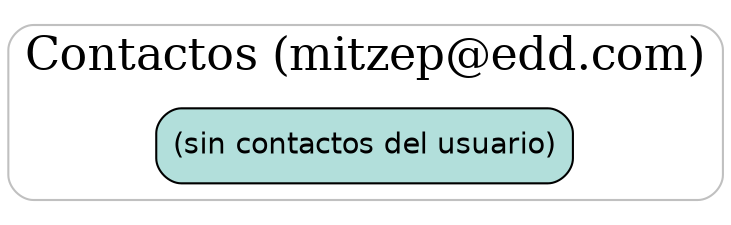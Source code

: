 digraph Contactos {
  graph [splines=ortho, bgcolor="white"];
  rankdir=LR;
  node [shape=box, style="rounded,filled", fillcolor="#B2DFDB", fontname="Helvetica"];
  edge [arrowhead=vee];
  subgraph cluster_circular { label="Contactos (mitzep@edd.com)"; labelloc=top; fontsize=22; style="rounded"; color="#C0C0C0";
    empty [label="(sin contactos del usuario)"]
  }
}
